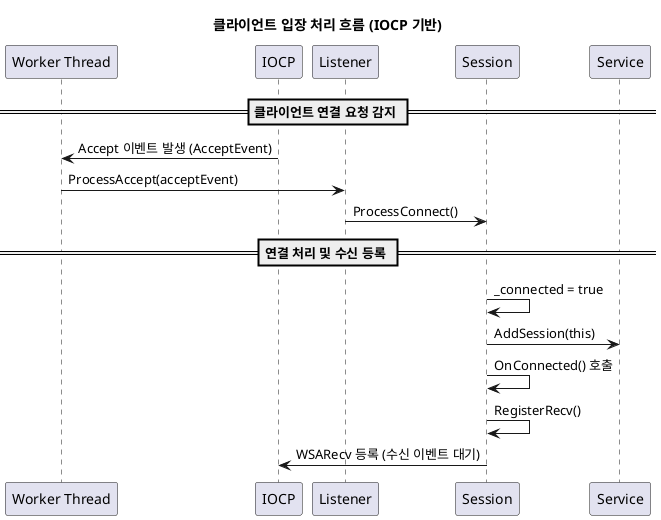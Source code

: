 
@startuml
title 클라이언트 입장 처리 흐름 (IOCP 기반)

participant "Worker Thread" as Worker
participant IOCP
participant Listener
participant Session
participant Service

== 클라이언트 연결 요청 감지 ==
IOCP -> Worker : Accept 이벤트 발생 (AcceptEvent)

Worker -> Listener : ProcessAccept(acceptEvent)
Listener -> Session : ProcessConnect()

== 연결 처리 및 수신 등록 ==
Session -> Session : _connected = true
Session -> Service : AddSession(this)
Session -> Session : OnConnected() 호출
Session -> Session : RegisterRecv()

Session -> IOCP : WSARecv 등록 (수신 이벤트 대기)

@enduml